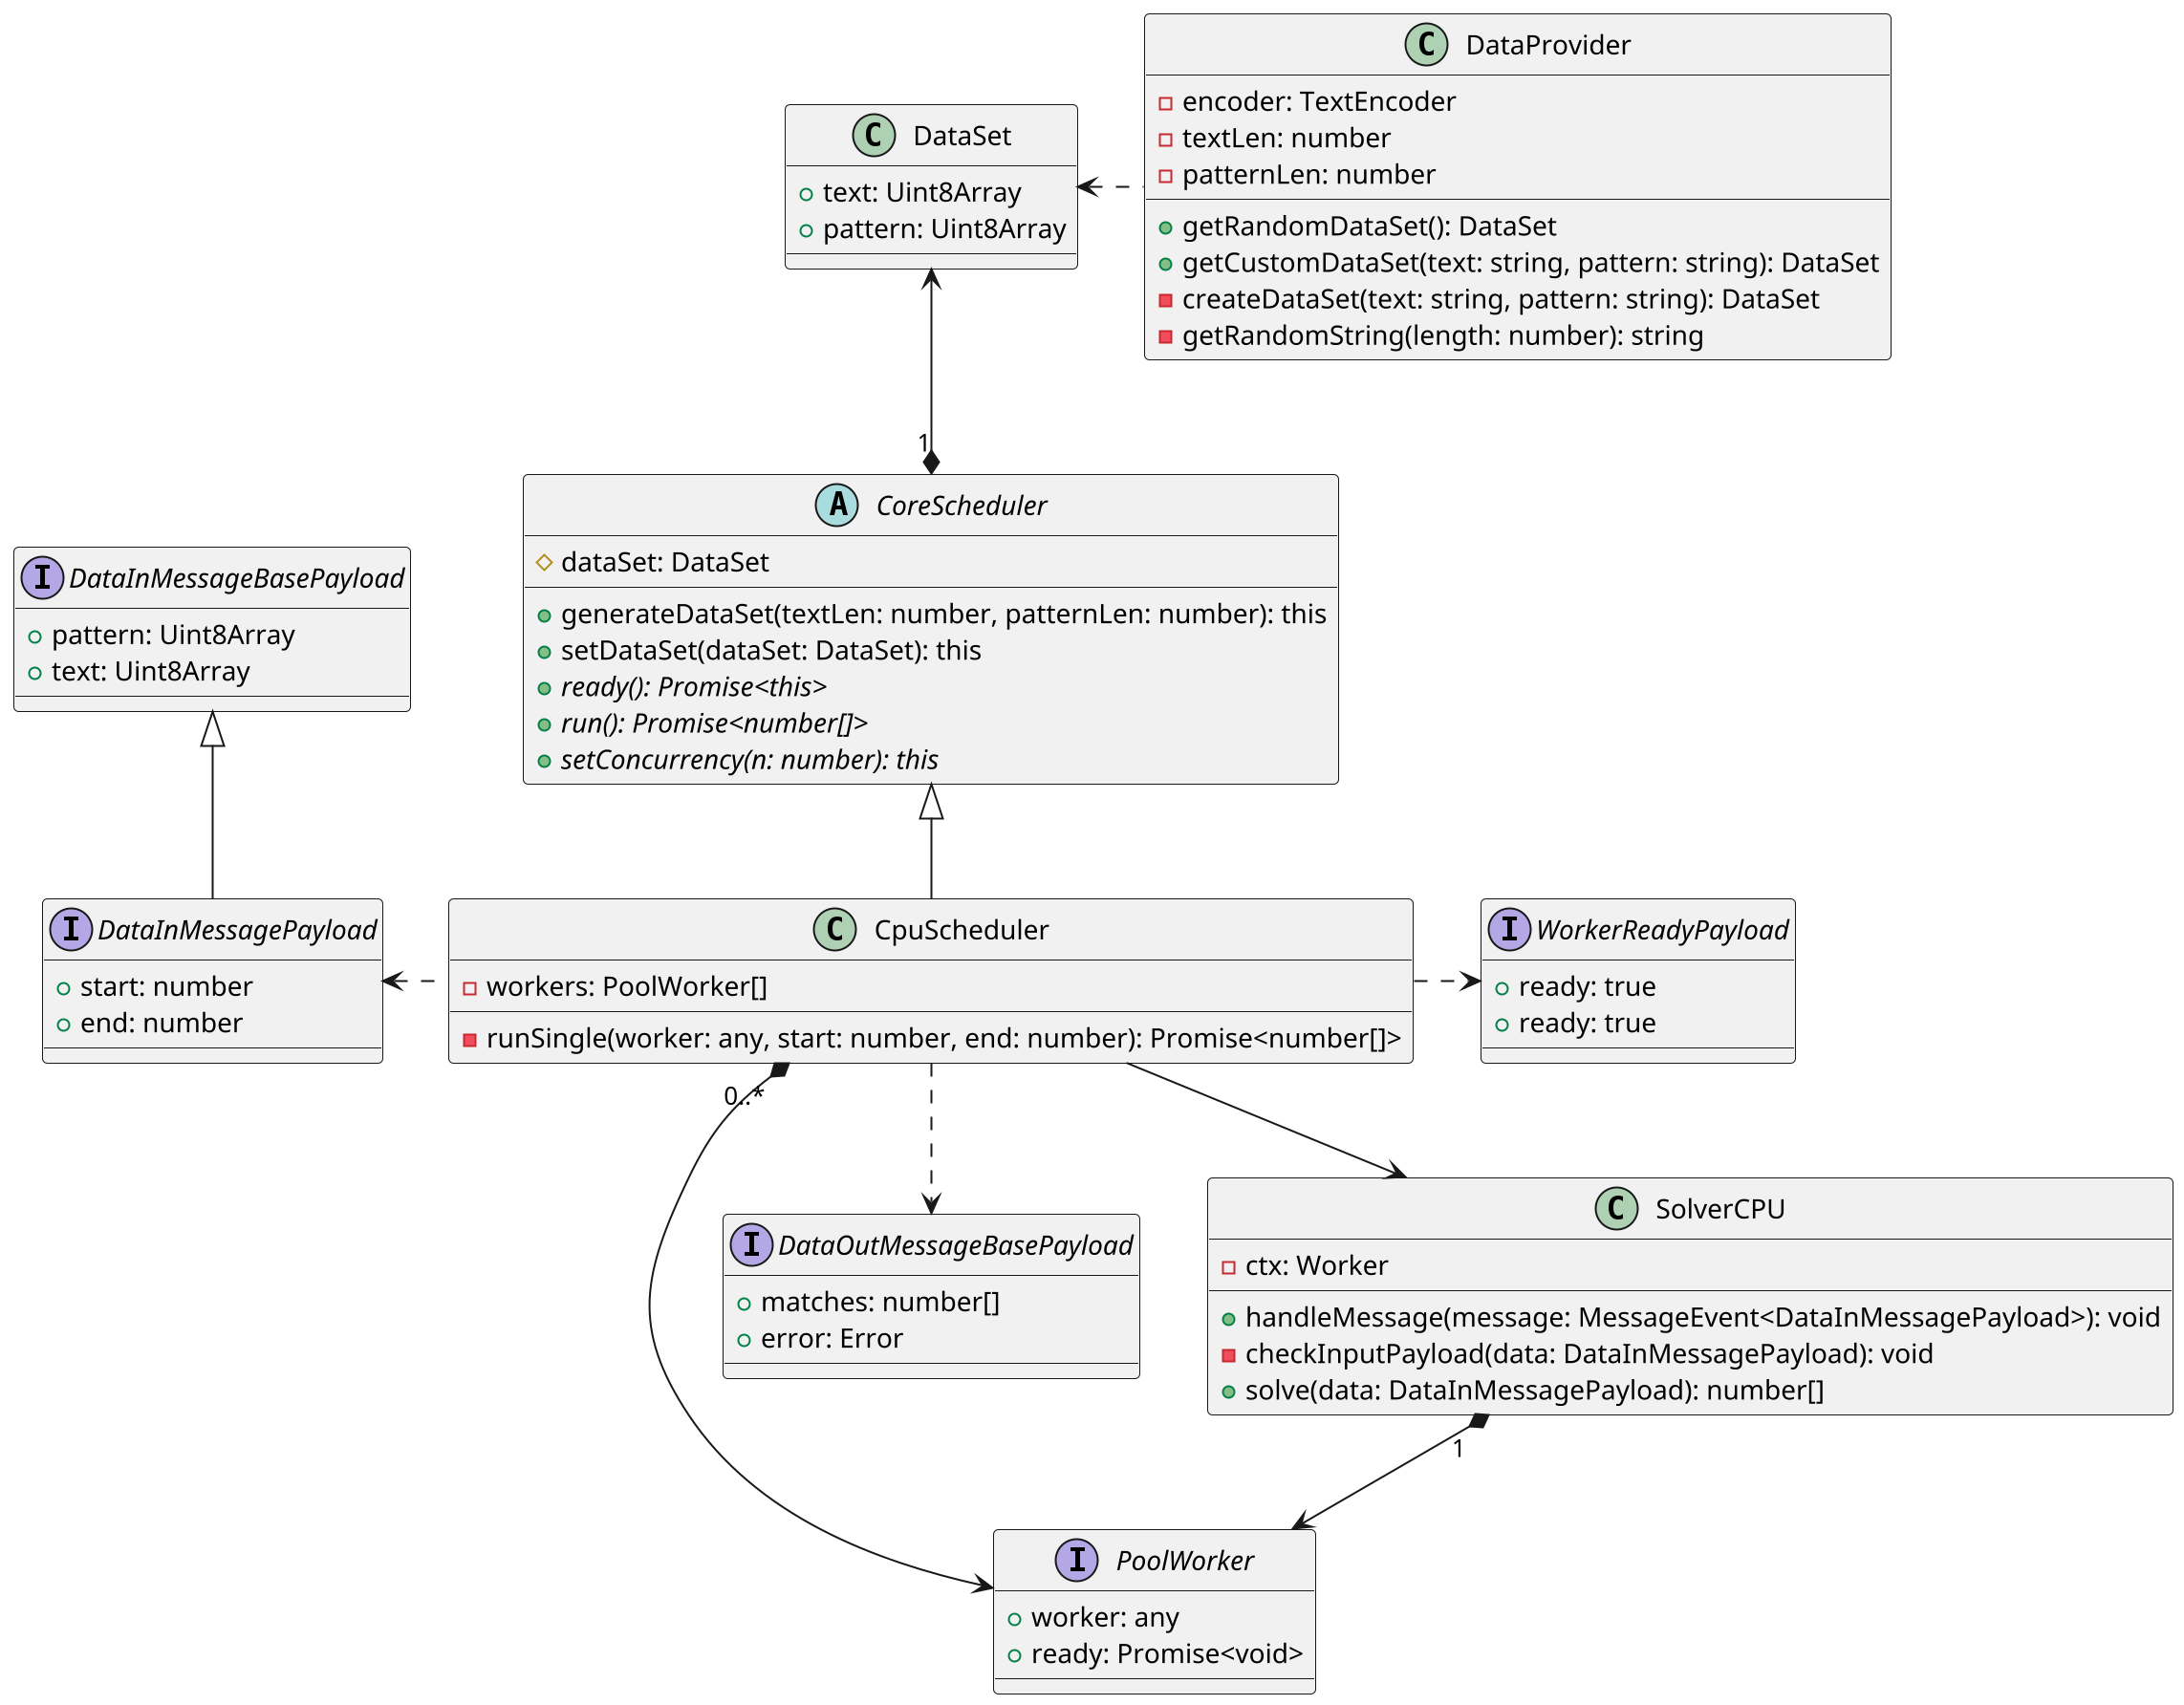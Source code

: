 @startuml
scale 2
class DataSet {
    +text: Uint8Array
    +pattern: Uint8Array
}
class DataProvider {
    -encoder: TextEncoder
    -textLen: number
    -patternLen: number
    +getRandomDataSet(): DataSet
    +getCustomDataSet(text: string, pattern: string): DataSet
    -createDataSet(text: string, pattern: string): DataSet
    -getRandomString(length: number): string
}

abstract class CoreScheduler {
    #dataSet: DataSet
    +generateDataSet(textLen: number, patternLen: number): this
    +setDataSet(dataSet: DataSet): this
    +{abstract} ready(): Promise<this>
    +{abstract} run(): Promise<number[]>
    +{abstract} setConcurrency(n: number): this
}

interface WorkerReadyPayload {
    +ready: true
}
class CpuScheduler extends CoreScheduler {
    -workers: PoolWorker[]
    -runSingle(worker: any, start: number, end: number): Promise<number[]>
}

interface PoolWorker {
    +worker: any
    +ready: Promise<void>
}

interface DataInMessageBasePayload {
    +pattern: Uint8Array
    +text: Uint8Array
}
interface DataOutMessageBasePayload {
    +matches: number[]
    +error: Error
}

interface DataInMessagePayload {
    +start: number
    +end: number
}
interface WorkerReadyPayload {
    +ready: true
}
class SolverCPU {
    -ctx: Worker
    +handleMessage(message: MessageEvent<DataInMessagePayload>): void
    -checkInputPayload(data: DataInMessagePayload): void
    +solve(data: DataInMessagePayload): number[]
}

' Relations

CoreScheduler "1" *-up-> DataSet
DataSet <.right. DataProvider

CpuScheduler "0..*" *--> PoolWorker
SolverCPU "1" *--> PoolWorker

CpuScheduler -down-> SolverCPU

CpuScheduler .right.> WorkerReadyPayload
CpuScheduler .left.> DataInMessagePayload
CpuScheduler .down.> DataOutMessageBasePayload
DataInMessagePayload -up-|> DataInMessageBasePayload

@enduml